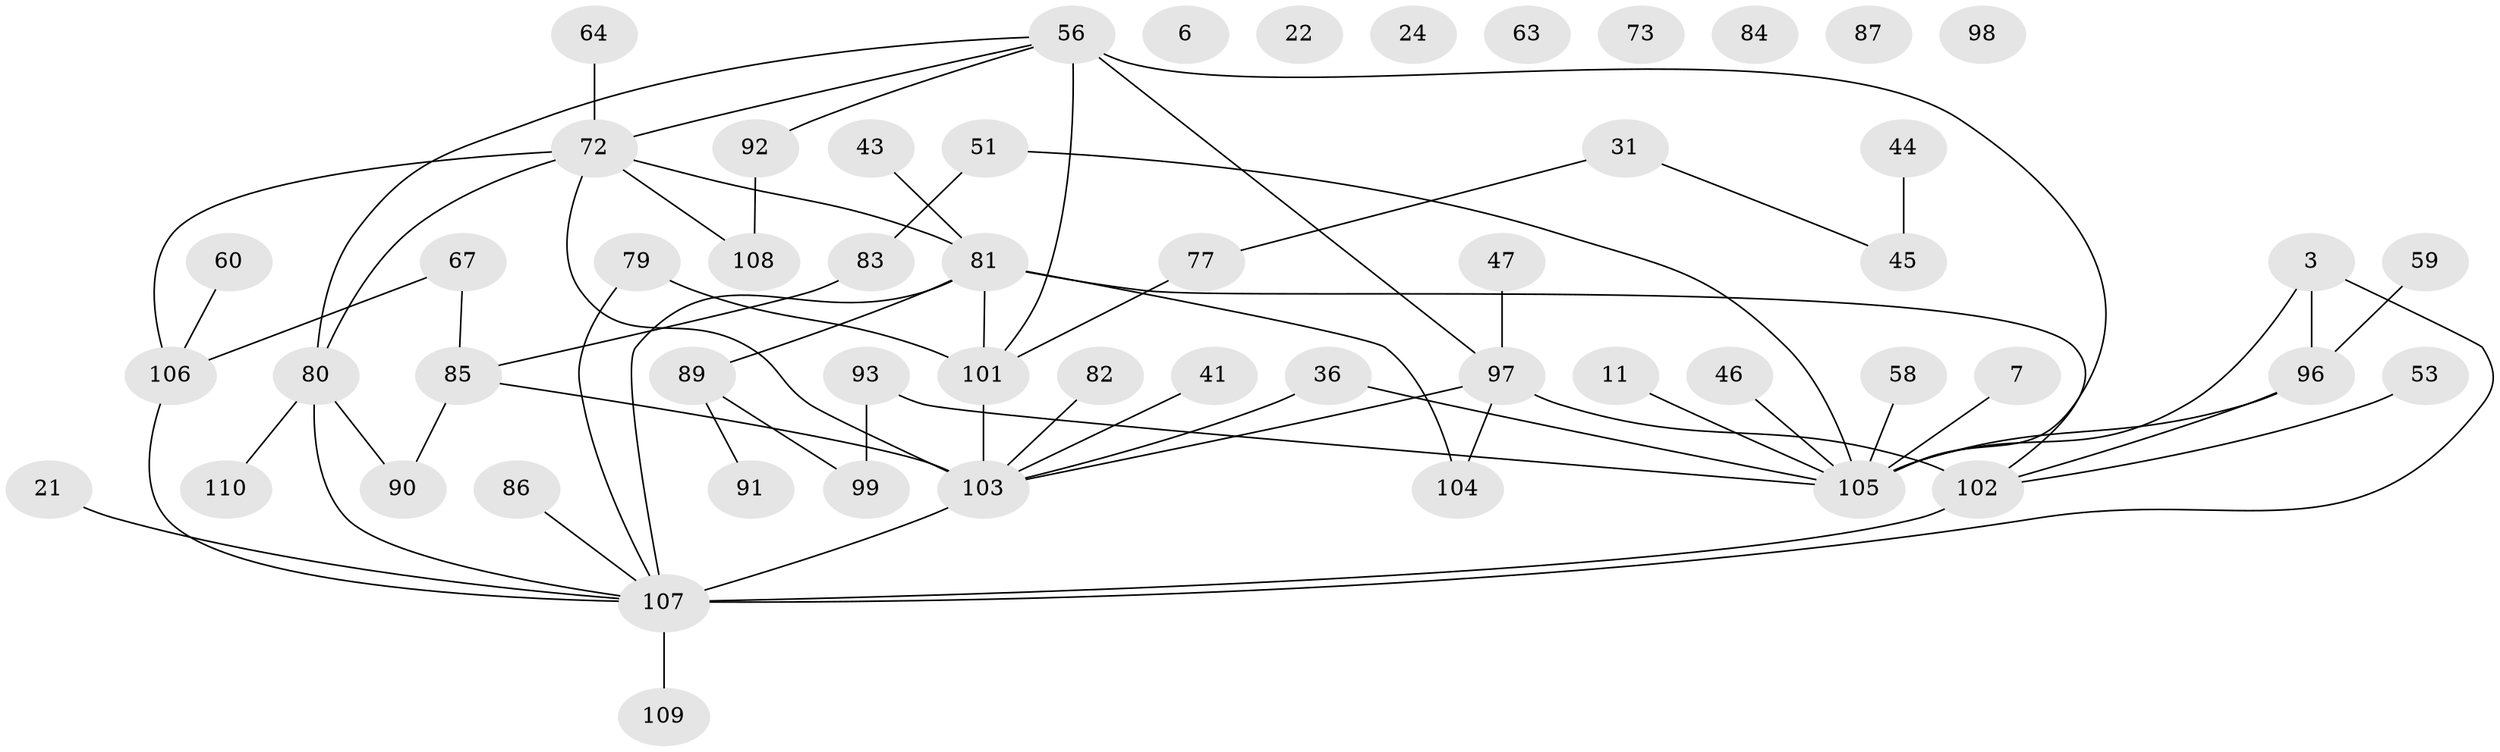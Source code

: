 // original degree distribution, {1: 0.2727272727272727, 3: 0.21818181818181817, 6: 0.05454545454545454, 4: 0.10909090909090909, 0: 0.06363636363636363, 2: 0.22727272727272727, 5: 0.03636363636363636, 7: 0.01818181818181818}
// Generated by graph-tools (version 1.1) at 2025/40/03/09/25 04:40:51]
// undirected, 55 vertices, 66 edges
graph export_dot {
graph [start="1"]
  node [color=gray90,style=filled];
  3;
  6;
  7;
  11;
  21;
  22;
  24;
  31 [super="+14+19"];
  36 [super="+16"];
  41;
  43;
  44;
  45;
  46;
  47;
  51;
  53;
  56 [super="+29"];
  58;
  59;
  60 [super="+23"];
  63 [super="+17"];
  64;
  67 [super="+55+61"];
  72 [super="+25+26"];
  73;
  77;
  79 [super="+13"];
  80 [super="+40+57"];
  81 [super="+68"];
  82;
  83;
  84;
  85;
  86;
  87;
  89 [super="+74"];
  90 [super="+78"];
  91;
  92;
  93;
  96 [super="+33+42"];
  97 [super="+69"];
  98;
  99 [super="+9+34"];
  101;
  102 [super="+50+95"];
  103 [super="+37+75"];
  104 [super="+5+20+94"];
  105 [super="+65+70+71+62+100"];
  106 [super="+35"];
  107 [super="+88+76+30"];
  108;
  109;
  110;
  3 -- 96 [weight=3];
  3 -- 107 [weight=2];
  3 -- 105;
  7 -- 105;
  11 -- 105;
  21 -- 107;
  31 -- 45;
  31 -- 77;
  36 -- 105;
  36 -- 103;
  41 -- 103;
  43 -- 81;
  44 -- 45;
  46 -- 105;
  47 -- 97;
  51 -- 83;
  51 -- 105;
  53 -- 102;
  56 -- 101 [weight=2];
  56 -- 97;
  56 -- 72;
  56 -- 92;
  56 -- 80;
  56 -- 105 [weight=2];
  58 -- 105;
  59 -- 96;
  60 -- 106;
  64 -- 72;
  67 -- 85;
  67 -- 106;
  72 -- 108;
  72 -- 81 [weight=2];
  72 -- 103;
  72 -- 106;
  72 -- 80 [weight=2];
  77 -- 101;
  79 -- 101;
  79 -- 107;
  80 -- 110;
  80 -- 107 [weight=2];
  80 -- 90;
  81 -- 89 [weight=2];
  81 -- 101;
  81 -- 104;
  81 -- 107;
  81 -- 102;
  82 -- 103;
  83 -- 85;
  85 -- 103;
  85 -- 90;
  86 -- 107;
  89 -- 91;
  89 -- 99;
  92 -- 108;
  93 -- 99;
  93 -- 105;
  96 -- 105;
  96 -- 102;
  97 -- 103 [weight=2];
  97 -- 104;
  97 -- 102 [weight=2];
  101 -- 103 [weight=2];
  102 -- 107 [weight=2];
  103 -- 107 [weight=2];
  106 -- 107;
  107 -- 109;
}
